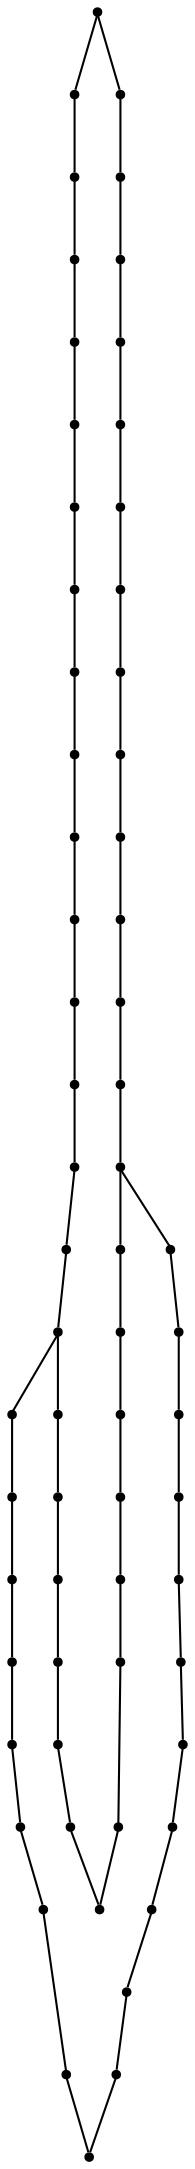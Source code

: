graph {
  node [shape=point,comment="{\"directed\":false,\"doi\":\"10.1007/11618058_3\",\"figure\":\"2 (8)\"}"]

  v0 [pos="1218.5256359011628,2202.958271320048"]
  v1 [pos="1218.2849791061046,2221.316629067444"]
  v2 [pos="1216.350218023256,2239.8624156071573"]
  v3 [pos="1217.0680232558138,2185.1667140080363"]
  v4 [pos="1212.7380768531975,2258.216704344137"]
  v5 [pos="1213.9424418604651,2168.308358803772"]
  v6 [pos="1209.1957894258721,2152.725066160543"]
  v7 [pos="1207.4996184593024,2275.9957367334596"]
  v8 [pos="1202.9071084665698,2138.7332652165323"]
  v9 [pos="1200.706667877907,2292.833301837626"]
  v10 [pos="1195.172292877907,2126.6124461247355"]
  v11 [pos="1192.4509856468023,2308.3738698714806"]
  v12 [pos="1186.1081577034884,2116.6082753890587"]
  v13 [pos="1182.8533611918604,2322.2916656885377"]
  v14 [pos="1175.8478924418605,2108.9165741358033"]
  v15 [pos="1172.051339934593,2334.2957868331505"]
  v16 [pos="1174.0798328488372,2273.395829812073"]
  v17 [pos="1173.283875363372,2289.9666839990846"]
  v18 [pos="1173.797492732558,2255.795833881083"]
  v19 [pos="1164.5499636627908,2103.6873871240846"]
  v20 [pos="1171.4179187863374,2305.1761363102823"]
  v21 [pos="1172.4472519985466,2237.5250234359337"]
  v22 [pos="1170.0551190043602,2218.954123472555"]
  v23 [pos="1168.5090525072674,2318.721871987366"]
  v24 [pos="1160.1991279069766,2344.129154498759"]
  v25 [pos="1166.658707303779,2200.4708343897096"]
  v26 [pos="1164.5926962209303,2330.3374662154747"]
  v27 [pos="1162.3193177688952,2182.4542735173136"]
  v28 [pos="1159.7323764534883,2339.7957855615846"]
  v29 [pos="1152.3810092659883,2101.0197693262326"]
  v30 [pos="1157.1027661700582,2165.2833038721315"]
  v31 [pos="1153.9938453851746,2346.920877114319"]
  v32 [pos="1147.4676235465115,2351.5833272689415"]
  v33 [pos="1151.0943268531976,2149.3208303206993"]
  v34 [pos="1139.520289789244,2100.9583527002565"]
  v35 [pos="1144.3920239825582,2134.9000030908815"]
  v36 [pos="1127.5139035247093,2361.1541801843873"]
  v37 [pos="1126.1553006904069,2103.49588932135"]
  v38 [pos="1107.1643032340116,2367.992756183329"]
  v39 [pos="1105.193073219477,2096.0084015283815"]
  v40 [pos="1086.714643895349,2371.9708178593546"]
  v41 [pos="1084.2392078488372,2091.2198120508424"]
  v42 [pos="1066.4734011627907,2373.0167124821573"]
  v43 [pos="1063.6061705123548,2089.2364873641563"]
  v44 [pos="1046.7405455123546,2371.112447396301"]
  v45 [pos="1043.6055845748547,2090.108336424215"]
  v46 [pos="1027.8078601925872,2366.309393858297"]
  v47 [pos="1024.5291220021802,2093.821817055725"]
  v48 [pos="1009.962852016715,2358.7166839990846"]
  v49 [pos="1006.6664039789244,2100.31354170579"]
  v50 [pos="993.4723133175871,2348.4916740808717"]
  v51 [pos="990.2800258902616,2109.458261147522"]
  v52 [pos="978.5820198946221,2335.851038908346"]
  v53 [pos="975.6064793786338,2121.0740143213498"]
  v54 [pos="965.5212777071222,2321.06663923997"]
  v55 [pos="962.8666129178779,2134.929249103251"]
  v56 [pos="954.4858807231104,2304.44066267747"]
  v57 [pos="952.247953760901,2150.7500702295533"]
  v58 [pos="945.6467273800872,2286.3167816553346"]
  v59 [pos="943.8995412427325,2168.216615334534"]
  v60 [pos="939.1413630995639,2267.07494002122"]
  v61 [pos="937.9411314498545,2186.9749440902306"]
  v62 [pos="935.0697674418604,2247.108305906637"]
  v63 [pos="934.4602879723836,2206.644794757548"]
  v64 [pos="933.4986305414244,2226.8250519190065"]

  v0 -- v1 [id="-1",pos="1218.5256359011628,2202.958271320048 1218.2849791061046,2221.316629067444 1218.2849791061046,2221.316629067444 1218.2849791061046,2221.316629067444"]
  v64 -- v63 [id="-2",pos="933.4986305414244,2226.8250519190065 934.4602879723836,2206.644794757548 934.4602879723836,2206.644794757548 934.4602879723836,2206.644794757548"]
  v64 -- v62 [id="-6",pos="933.4986305414244,2226.8250519190065 935.0697674418604,2247.108305906637 935.0697674418604,2247.108305906637 935.0697674418604,2247.108305906637"]
  v63 -- v61 [id="-7",pos="934.4602879723836,2206.644794757548 937.9411314498545,2186.9749440902306 937.9411314498545,2186.9749440902306 937.9411314498545,2186.9749440902306"]
  v62 -- v60 [id="-13",pos="935.0697674418604,2247.108305906637 939.1413630995639,2267.07494002122 939.1413630995639,2267.07494002122 939.1413630995639,2267.07494002122"]
  v61 -- v59 [id="-16",pos="937.9411314498545,2186.9749440902306 943.8995412427325,2168.216615334534 943.8995412427325,2168.216615334534 943.8995412427325,2168.216615334534"]
  v60 -- v58 [id="-21",pos="939.1413630995639,2267.07494002122 945.6467273800872,2286.3167816553346 945.6467273800872,2286.3167816553346 945.6467273800872,2286.3167816553346"]
  v59 -- v57 [id="-24",pos="943.8995412427325,2168.216615334534 952.247953760901,2150.7500702295533 952.247953760901,2150.7500702295533 952.247953760901,2150.7500702295533"]
  v58 -- v56 [id="-29",pos="945.6467273800872,2286.3167816553346 954.4858807231104,2304.44066267747 954.4858807231104,2304.44066267747 954.4858807231104,2304.44066267747"]
  v57 -- v55 [id="-32",pos="952.247953760901,2150.7500702295533 962.8666129178779,2134.929249103251 962.8666129178779,2134.929249103251 962.8666129178779,2134.929249103251"]
  v56 -- v54 [id="-37",pos="954.4858807231104,2304.44066267747 965.5212777071222,2321.06663923997 965.5212777071222,2321.06663923997 965.5212777071222,2321.06663923997"]
  v55 -- v53 [id="-40",pos="962.8666129178779,2134.929249103251 975.6064793786338,2121.0740143213498 975.6064793786338,2121.0740143213498 975.6064793786338,2121.0740143213498"]
  v54 -- v52 [id="-45",pos="965.5212777071222,2321.06663923997 978.5820198946221,2335.851038908346 978.5820198946221,2335.851038908346 978.5820198946221,2335.851038908346"]
  v53 -- v51 [id="-48",pos="975.6064793786338,2121.0740143213498 990.2800258902616,2109.458261147522 990.2800258902616,2109.458261147522 990.2800258902616,2109.458261147522"]
  v52 -- v50 [id="-53",pos="978.5820198946221,2335.851038908346 993.4723133175871,2348.4916740808717 993.4723133175871,2348.4916740808717 993.4723133175871,2348.4916740808717"]
  v51 -- v49 [id="-57",pos="990.2800258902616,2109.458261147522 1006.6664039789244,2100.31354170579 1006.6664039789244,2100.31354170579 1006.6664039789244,2100.31354170579"]
  v50 -- v48 [id="-61",pos="993.4723133175871,2348.4916740808717 1009.962852016715,2358.7166839990846 1009.962852016715,2358.7166839990846 1009.962852016715,2358.7166839990846"]
  v49 -- v47 [id="-65",pos="1006.6664039789244,2100.31354170579 1024.5291220021802,2093.821817055725 1024.5291220021802,2093.821817055725 1024.5291220021802,2093.821817055725"]
  v48 -- v46 [id="-69",pos="1009.962852016715,2358.7166839990846 1027.8078601925872,2366.309393858297 1027.8078601925872,2366.309393858297 1027.8078601925872,2366.309393858297"]
  v47 -- v45 [id="-74",pos="1024.5291220021802,2093.821817055725 1043.6055845748547,2090.108336424215 1043.6055845748547,2090.108336424215 1043.6055845748547,2090.108336424215"]
  v46 -- v44 [id="-77",pos="1027.8078601925872,2366.309393858297 1046.7405455123546,2371.112447396301 1046.7405455123546,2371.112447396301 1046.7405455123546,2371.112447396301"]
  v45 -- v43 [id="-82",pos="1043.6055845748547,2090.108336424215 1063.6061705123548,2089.2364873641563 1063.6061705123548,2089.2364873641563 1063.6061705123548,2089.2364873641563"]
  v44 -- v42 [id="-85",pos="1046.7405455123546,2371.112447396301 1066.4734011627907,2373.0167124821573 1066.4734011627907,2373.0167124821573 1066.4734011627907,2373.0167124821573"]
  v43 -- v41 [id="-91",pos="1063.6061705123548,2089.2364873641563 1084.2392078488372,2091.2198120508424 1084.2392078488372,2091.2198120508424 1084.2392078488372,2091.2198120508424"]
  v42 -- v40 [id="-92",pos="1066.4734011627907,2373.0167124821573 1086.714643895349,2371.9708178593546 1086.714643895349,2371.9708178593546 1086.714643895349,2371.9708178593546"]
  v41 -- v39 [id="-99",pos="1084.2392078488372,2091.2198120508424 1105.193073219477,2096.0084015283815 1105.193073219477,2096.0084015283815 1105.193073219477,2096.0084015283815"]
  v40 -- v38 [id="-100",pos="1086.714643895349,2371.9708178593546 1107.1643032340116,2367.992756183329 1107.1643032340116,2367.992756183329 1107.1643032340116,2367.992756183329"]
  v39 -- v37 [id="-107",pos="1105.193073219477,2096.0084015283815 1126.1553006904069,2103.49588932135 1126.1553006904069,2103.49588932135 1126.1553006904069,2103.49588932135"]
  v38 -- v36 [id="-108",pos="1107.1643032340116,2367.992756183329 1127.5139035247093,2361.1541801843873 1127.5139035247093,2361.1541801843873 1127.5139035247093,2361.1541801843873"]
  v37 -- v35 [id="-115",pos="1126.1553006904069,2103.49588932135 1144.3920239825582,2134.9000030908815 1144.3920239825582,2134.9000030908815 1144.3920239825582,2134.9000030908815"]
  v37 -- v34 [id="-116",pos="1126.1553006904069,2103.49588932135 1139.520289789244,2100.9583527002565 1139.520289789244,2100.9583527002565 1139.520289789244,2100.9583527002565"]
  v36 -- v32 [id="-118",pos="1127.5139035247093,2361.1541801843873 1147.4676235465115,2351.5833272689415 1147.4676235465115,2351.5833272689415 1147.4676235465115,2351.5833272689415"]
  v34 -- v29 [id="-123",pos="1139.520289789244,2100.9583527002565 1152.3810092659883,2101.0197693262326 1152.3810092659883,2101.0197693262326 1152.3810092659883,2101.0197693262326"]
  v35 -- v33 [id="-128",pos="1144.3920239825582,2134.9000030908815 1151.0943268531976,2149.3208303206993 1151.0943268531976,2149.3208303206993 1151.0943268531976,2149.3208303206993"]
  v32 -- v31 [id="-130",pos="1147.4676235465115,2351.5833272689415 1153.9938453851746,2346.920877114319 1153.9938453851746,2346.920877114319 1153.9938453851746,2346.920877114319"]
  v31 -- v24 [id="-132",pos="1153.9938453851746,2346.920877114319 1160.1991279069766,2344.129154498759 1160.1991279069766,2344.129154498759 1160.1991279069766,2344.129154498759"]
  v33 -- v30 [id="-140",pos="1151.0943268531976,2149.3208303206993 1157.1027661700582,2165.2833038721315 1157.1027661700582,2165.2833038721315 1157.1027661700582,2165.2833038721315"]
  v29 -- v19 [id="-144",pos="1152.3810092659883,2101.0197693262326 1164.5499636627908,2103.6873871240846 1164.5499636627908,2103.6873871240846 1164.5499636627908,2103.6873871240846"]
  v31 -- v28 [id="-145",pos="1153.9938453851746,2346.920877114319 1159.7323764534883,2339.7957855615846 1159.7323764534883,2339.7957855615846 1159.7323764534883,2339.7957855615846"]
  v30 -- v27 [id="-150",pos="1157.1027661700582,2165.2833038721315 1162.3193177688952,2182.4542735173136 1162.3193177688952,2182.4542735173136 1162.3193177688952,2182.4542735173136"]
  v28 -- v26 [id="-156",pos="1159.7323764534883,2339.7957855615846 1164.5926962209303,2330.3374662154747 1164.5926962209303,2330.3374662154747 1164.5926962209303,2330.3374662154747"]
  v24 -- v15 [id="-159",pos="1160.1991279069766,2344.129154498759 1172.051339934593,2334.2957868331505 1172.051339934593,2334.2957868331505 1172.051339934593,2334.2957868331505"]
  v27 -- v25 [id="-165",pos="1162.3193177688952,2182.4542735173136 1166.658707303779,2200.4708343897096 1166.658707303779,2200.4708343897096 1166.658707303779,2200.4708343897096"]
  v26 -- v23 [id="-168",pos="1164.5926962209303,2330.3374662154747 1168.5090525072674,2318.721871987366 1168.5090525072674,2318.721871987366 1168.5090525072674,2318.721871987366"]
  v19 -- v14 [id="-172",pos="1164.5499636627908,2103.6873871240846 1175.8478924418605,2108.9165741358033 1175.8478924418605,2108.9165741358033 1175.8478924418605,2108.9165741358033"]
  v25 -- v22 [id="-175",pos="1166.658707303779,2200.4708343897096 1170.0551190043602,2218.954123472555 1170.0551190043602,2218.954123472555 1170.0551190043602,2218.954123472555"]
  v23 -- v20 [id="-178",pos="1168.5090525072674,2318.721871987366 1171.4179187863374,2305.1761363102823 1171.4179187863374,2305.1761363102823 1171.4179187863374,2305.1761363102823"]
  v22 -- v21 [id="-185",pos="1170.0551190043602,2218.954123472555 1172.4472519985466,2237.5250234359337 1172.4472519985466,2237.5250234359337 1172.4472519985466,2237.5250234359337"]
  v20 -- v17 [id="-187",pos="1171.4179187863374,2305.1761363102823 1173.283875363372,2289.9666839990846 1173.283875363372,2289.9666839990846 1173.283875363372,2289.9666839990846"]
  v21 -- v18 [id="-194",pos="1172.4472519985466,2237.5250234359337 1173.797492732558,2255.795833881083 1173.797492732558,2255.795833881083 1173.797492732558,2255.795833881083"]
  v17 -- v16 [id="-195",pos="1173.283875363372,2289.9666839990846 1174.0798328488372,2273.395829812073 1174.0798328488372,2273.395829812073 1174.0798328488372,2273.395829812073"]
  v15 -- v13 [id="-196",pos="1172.051339934593,2334.2957868331505 1182.8533611918604,2322.2916656885377 1182.8533611918604,2322.2916656885377 1182.8533611918604,2322.2916656885377"]
  v16 -- v18 [id="-202",pos="1174.0798328488372,2273.395829812073 1173.797492732558,2255.795833881083 1173.797492732558,2255.795833881083 1173.797492732558,2255.795833881083"]
  v14 -- v12 [id="-211",pos="1175.8478924418605,2108.9165741358033 1186.1081577034884,2116.6082753890587 1186.1081577034884,2116.6082753890587 1186.1081577034884,2116.6082753890587"]
  v13 -- v11 [id="-214",pos="1182.8533611918604,2322.2916656885377 1192.4509856468023,2308.3738698714806 1192.4509856468023,2308.3738698714806 1192.4509856468023,2308.3738698714806"]
  v12 -- v10 [id="-219",pos="1186.1081577034884,2116.6082753890587 1195.172292877907,2126.6124461247355 1195.172292877907,2126.6124461247355 1195.172292877907,2126.6124461247355"]
  v11 -- v9 [id="-222",pos="1192.4509856468023,2308.3738698714806 1200.706667877907,2292.833301837626 1200.706667877907,2292.833301837626 1200.706667877907,2292.833301837626"]
  v10 -- v8 [id="-227",pos="1195.172292877907,2126.6124461247355 1202.9071084665698,2138.7332652165323 1202.9071084665698,2138.7332652165323 1202.9071084665698,2138.7332652165323"]
  v9 -- v7 [id="-230",pos="1200.706667877907,2292.833301837626 1207.4996184593024,2275.9957367334596 1207.4996184593024,2275.9957367334596 1207.4996184593024,2275.9957367334596"]
  v8 -- v6 [id="-235",pos="1202.9071084665698,2138.7332652165323 1209.1957894258721,2152.725066160543 1209.1957894258721,2152.725066160543 1209.1957894258721,2152.725066160543"]
  v7 -- v4 [id="-238",pos="1207.4996184593024,2275.9957367334596 1212.7380768531975,2258.216704344137 1212.7380768531975,2258.216704344137 1212.7380768531975,2258.216704344137"]
  v6 -- v5 [id="-243",pos="1209.1957894258721,2152.725066160543 1213.9424418604651,2168.308358803772 1213.9424418604651,2168.308358803772 1213.9424418604651,2168.308358803772"]
  v4 -- v2 [id="-246",pos="1212.7380768531975,2258.216704344137 1216.350218023256,2239.8624156071573 1216.350218023256,2239.8624156071573 1216.350218023256,2239.8624156071573"]
  v5 -- v3 [id="-251",pos="1213.9424418604651,2168.308358803772 1217.0680232558138,2185.1667140080363 1217.0680232558138,2185.1667140080363 1217.0680232558138,2185.1667140080363"]
  v2 -- v1 [id="-253",pos="1216.350218023256,2239.8624156071573 1218.2849791061046,2221.316629067444 1218.2849791061046,2221.316629067444 1218.2849791061046,2221.316629067444"]
  v3 -- v0 [id="-259",pos="1217.0680232558138,2185.1667140080363 1218.5256359011628,2202.958271320048 1218.5256359011628,2202.958271320048 1218.5256359011628,2202.958271320048"]
}